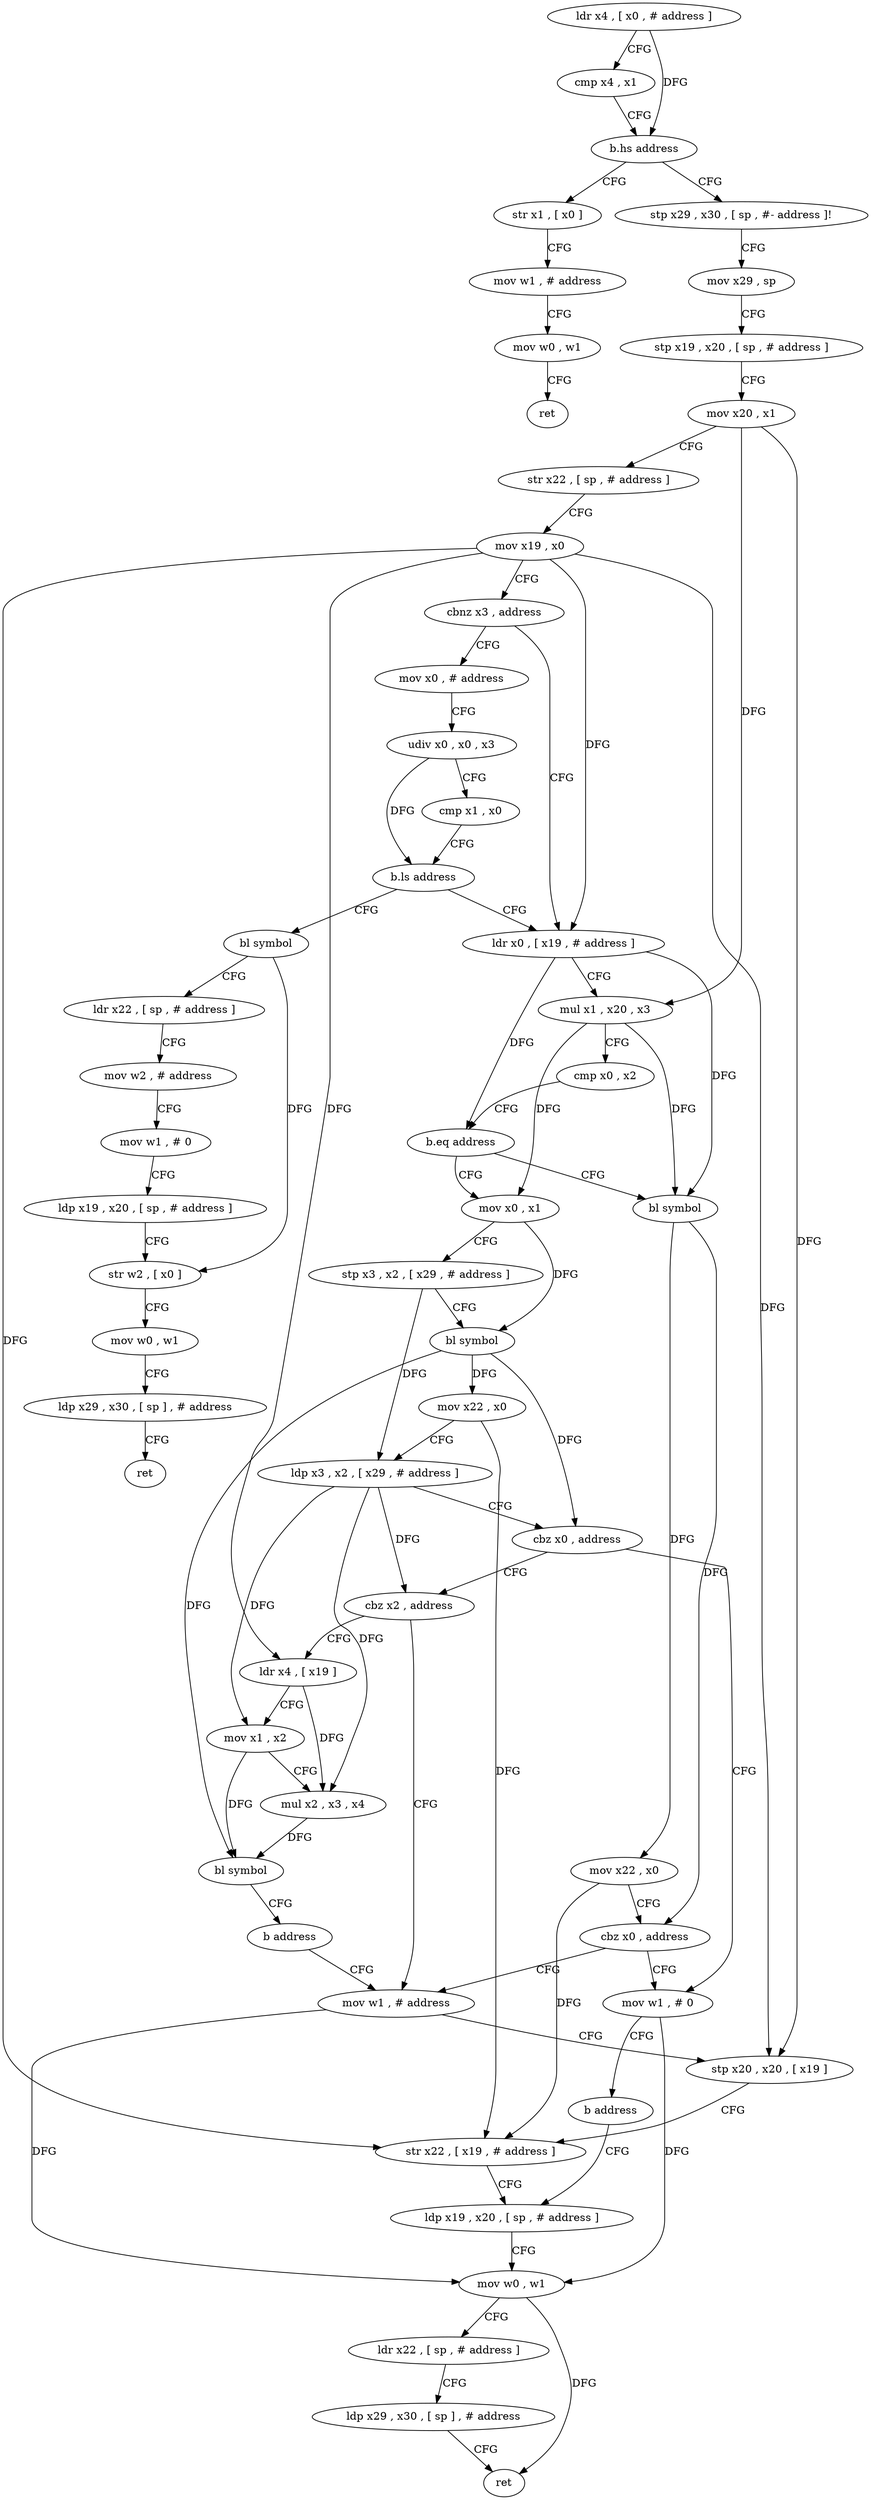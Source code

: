 digraph "func" {
"4394296" [label = "ldr x4 , [ x0 , # address ]" ]
"4394300" [label = "cmp x4 , x1" ]
"4394304" [label = "b.hs address" ]
"4394456" [label = "str x1 , [ x0 ]" ]
"4394308" [label = "stp x29 , x30 , [ sp , #- address ]!" ]
"4394460" [label = "mov w1 , # address" ]
"4394464" [label = "mov w0 , w1" ]
"4394468" [label = "ret" ]
"4394312" [label = "mov x29 , sp" ]
"4394316" [label = "stp x19 , x20 , [ sp , # address ]" ]
"4394320" [label = "mov x20 , x1" ]
"4394324" [label = "str x22 , [ sp , # address ]" ]
"4394328" [label = "mov x19 , x0" ]
"4394332" [label = "cbnz x3 , address" ]
"4394400" [label = "mov x0 , # address" ]
"4394336" [label = "ldr x0 , [ x19 , # address ]" ]
"4394404" [label = "udiv x0 , x0 , x3" ]
"4394408" [label = "cmp x1 , x0" ]
"4394412" [label = "b.ls address" ]
"4394416" [label = "bl symbol" ]
"4394340" [label = "mul x1 , x20 , x3" ]
"4394344" [label = "cmp x0 , x2" ]
"4394348" [label = "b.eq address" ]
"4394472" [label = "mov x0 , x1" ]
"4394352" [label = "bl symbol" ]
"4394420" [label = "ldr x22 , [ sp , # address ]" ]
"4394424" [label = "mov w2 , # address" ]
"4394428" [label = "mov w1 , # 0" ]
"4394432" [label = "ldp x19 , x20 , [ sp , # address ]" ]
"4394436" [label = "str w2 , [ x0 ]" ]
"4394440" [label = "mov w0 , w1" ]
"4394444" [label = "ldp x29 , x30 , [ sp ] , # address" ]
"4394448" [label = "ret" ]
"4394476" [label = "stp x3 , x2 , [ x29 , # address ]" ]
"4394480" [label = "bl symbol" ]
"4394484" [label = "mov x22 , x0" ]
"4394488" [label = "ldp x3 , x2 , [ x29 , # address ]" ]
"4394492" [label = "cbz x0 , address" ]
"4394520" [label = "mov w1 , # 0" ]
"4394496" [label = "cbz x2 , address" ]
"4394356" [label = "mov x22 , x0" ]
"4394360" [label = "cbz x0 , address" ]
"4394364" [label = "mov w1 , # address" ]
"4394524" [label = "b address" ]
"4394376" [label = "ldp x19 , x20 , [ sp , # address ]" ]
"4394500" [label = "ldr x4 , [ x19 ]" ]
"4394368" [label = "stp x20 , x20 , [ x19 ]" ]
"4394372" [label = "str x22 , [ x19 , # address ]" ]
"4394380" [label = "mov w0 , w1" ]
"4394384" [label = "ldr x22 , [ sp , # address ]" ]
"4394388" [label = "ldp x29 , x30 , [ sp ] , # address" ]
"4394392" [label = "ret" ]
"4394504" [label = "mov x1 , x2" ]
"4394508" [label = "mul x2 , x3 , x4" ]
"4394512" [label = "bl symbol" ]
"4394516" [label = "b address" ]
"4394296" -> "4394300" [ label = "CFG" ]
"4394296" -> "4394304" [ label = "DFG" ]
"4394300" -> "4394304" [ label = "CFG" ]
"4394304" -> "4394456" [ label = "CFG" ]
"4394304" -> "4394308" [ label = "CFG" ]
"4394456" -> "4394460" [ label = "CFG" ]
"4394308" -> "4394312" [ label = "CFG" ]
"4394460" -> "4394464" [ label = "CFG" ]
"4394464" -> "4394468" [ label = "CFG" ]
"4394312" -> "4394316" [ label = "CFG" ]
"4394316" -> "4394320" [ label = "CFG" ]
"4394320" -> "4394324" [ label = "CFG" ]
"4394320" -> "4394340" [ label = "DFG" ]
"4394320" -> "4394368" [ label = "DFG" ]
"4394324" -> "4394328" [ label = "CFG" ]
"4394328" -> "4394332" [ label = "CFG" ]
"4394328" -> "4394336" [ label = "DFG" ]
"4394328" -> "4394368" [ label = "DFG" ]
"4394328" -> "4394372" [ label = "DFG" ]
"4394328" -> "4394500" [ label = "DFG" ]
"4394332" -> "4394400" [ label = "CFG" ]
"4394332" -> "4394336" [ label = "CFG" ]
"4394400" -> "4394404" [ label = "CFG" ]
"4394336" -> "4394340" [ label = "CFG" ]
"4394336" -> "4394348" [ label = "DFG" ]
"4394336" -> "4394352" [ label = "DFG" ]
"4394404" -> "4394408" [ label = "CFG" ]
"4394404" -> "4394412" [ label = "DFG" ]
"4394408" -> "4394412" [ label = "CFG" ]
"4394412" -> "4394336" [ label = "CFG" ]
"4394412" -> "4394416" [ label = "CFG" ]
"4394416" -> "4394420" [ label = "CFG" ]
"4394416" -> "4394436" [ label = "DFG" ]
"4394340" -> "4394344" [ label = "CFG" ]
"4394340" -> "4394472" [ label = "DFG" ]
"4394340" -> "4394352" [ label = "DFG" ]
"4394344" -> "4394348" [ label = "CFG" ]
"4394348" -> "4394472" [ label = "CFG" ]
"4394348" -> "4394352" [ label = "CFG" ]
"4394472" -> "4394476" [ label = "CFG" ]
"4394472" -> "4394480" [ label = "DFG" ]
"4394352" -> "4394356" [ label = "DFG" ]
"4394352" -> "4394360" [ label = "DFG" ]
"4394420" -> "4394424" [ label = "CFG" ]
"4394424" -> "4394428" [ label = "CFG" ]
"4394428" -> "4394432" [ label = "CFG" ]
"4394432" -> "4394436" [ label = "CFG" ]
"4394436" -> "4394440" [ label = "CFG" ]
"4394440" -> "4394444" [ label = "CFG" ]
"4394444" -> "4394448" [ label = "CFG" ]
"4394476" -> "4394480" [ label = "CFG" ]
"4394476" -> "4394488" [ label = "DFG" ]
"4394480" -> "4394484" [ label = "DFG" ]
"4394480" -> "4394492" [ label = "DFG" ]
"4394480" -> "4394512" [ label = "DFG" ]
"4394484" -> "4394488" [ label = "CFG" ]
"4394484" -> "4394372" [ label = "DFG" ]
"4394488" -> "4394492" [ label = "CFG" ]
"4394488" -> "4394508" [ label = "DFG" ]
"4394488" -> "4394496" [ label = "DFG" ]
"4394488" -> "4394504" [ label = "DFG" ]
"4394492" -> "4394520" [ label = "CFG" ]
"4394492" -> "4394496" [ label = "CFG" ]
"4394520" -> "4394524" [ label = "CFG" ]
"4394520" -> "4394380" [ label = "DFG" ]
"4394496" -> "4394364" [ label = "CFG" ]
"4394496" -> "4394500" [ label = "CFG" ]
"4394356" -> "4394360" [ label = "CFG" ]
"4394356" -> "4394372" [ label = "DFG" ]
"4394360" -> "4394520" [ label = "CFG" ]
"4394360" -> "4394364" [ label = "CFG" ]
"4394364" -> "4394368" [ label = "CFG" ]
"4394364" -> "4394380" [ label = "DFG" ]
"4394524" -> "4394376" [ label = "CFG" ]
"4394376" -> "4394380" [ label = "CFG" ]
"4394500" -> "4394504" [ label = "CFG" ]
"4394500" -> "4394508" [ label = "DFG" ]
"4394368" -> "4394372" [ label = "CFG" ]
"4394372" -> "4394376" [ label = "CFG" ]
"4394380" -> "4394384" [ label = "CFG" ]
"4394380" -> "4394392" [ label = "DFG" ]
"4394384" -> "4394388" [ label = "CFG" ]
"4394388" -> "4394392" [ label = "CFG" ]
"4394504" -> "4394508" [ label = "CFG" ]
"4394504" -> "4394512" [ label = "DFG" ]
"4394508" -> "4394512" [ label = "DFG" ]
"4394512" -> "4394516" [ label = "CFG" ]
"4394516" -> "4394364" [ label = "CFG" ]
}
